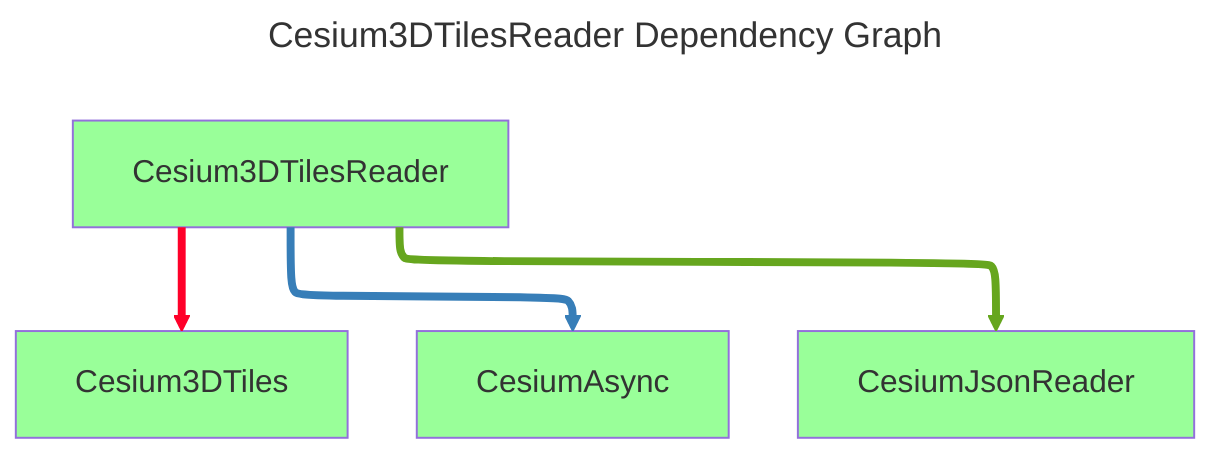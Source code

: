 ---
config:
  layout: elk
title: Cesium3DTilesReader Dependency Graph
---
graph TD
  classDef dependencyNode fill:#fff,stroke:#ccc,color:#666
  classDef libraryNode fill:#9f9
  Cesium3DTilesReader[Cesium3DTilesReader] --> Cesium3DTiles[Cesium3DTiles]
  Cesium3DTilesReader[Cesium3DTilesReader] --> CesiumAsync[CesiumAsync]
  Cesium3DTilesReader[Cesium3DTilesReader] --> CesiumJsonReader[CesiumJsonReader]
  class Cesium3DTiles,CesiumAsync,CesiumJsonReader,Cesium3DTilesReader libraryNode
  linkStyle 0 stroke:#ff0029,stroke-width:4px
  linkStyle 1 stroke:#377eb8,stroke-width:4px
  linkStyle 2 stroke:#66a61e,stroke-width:4px